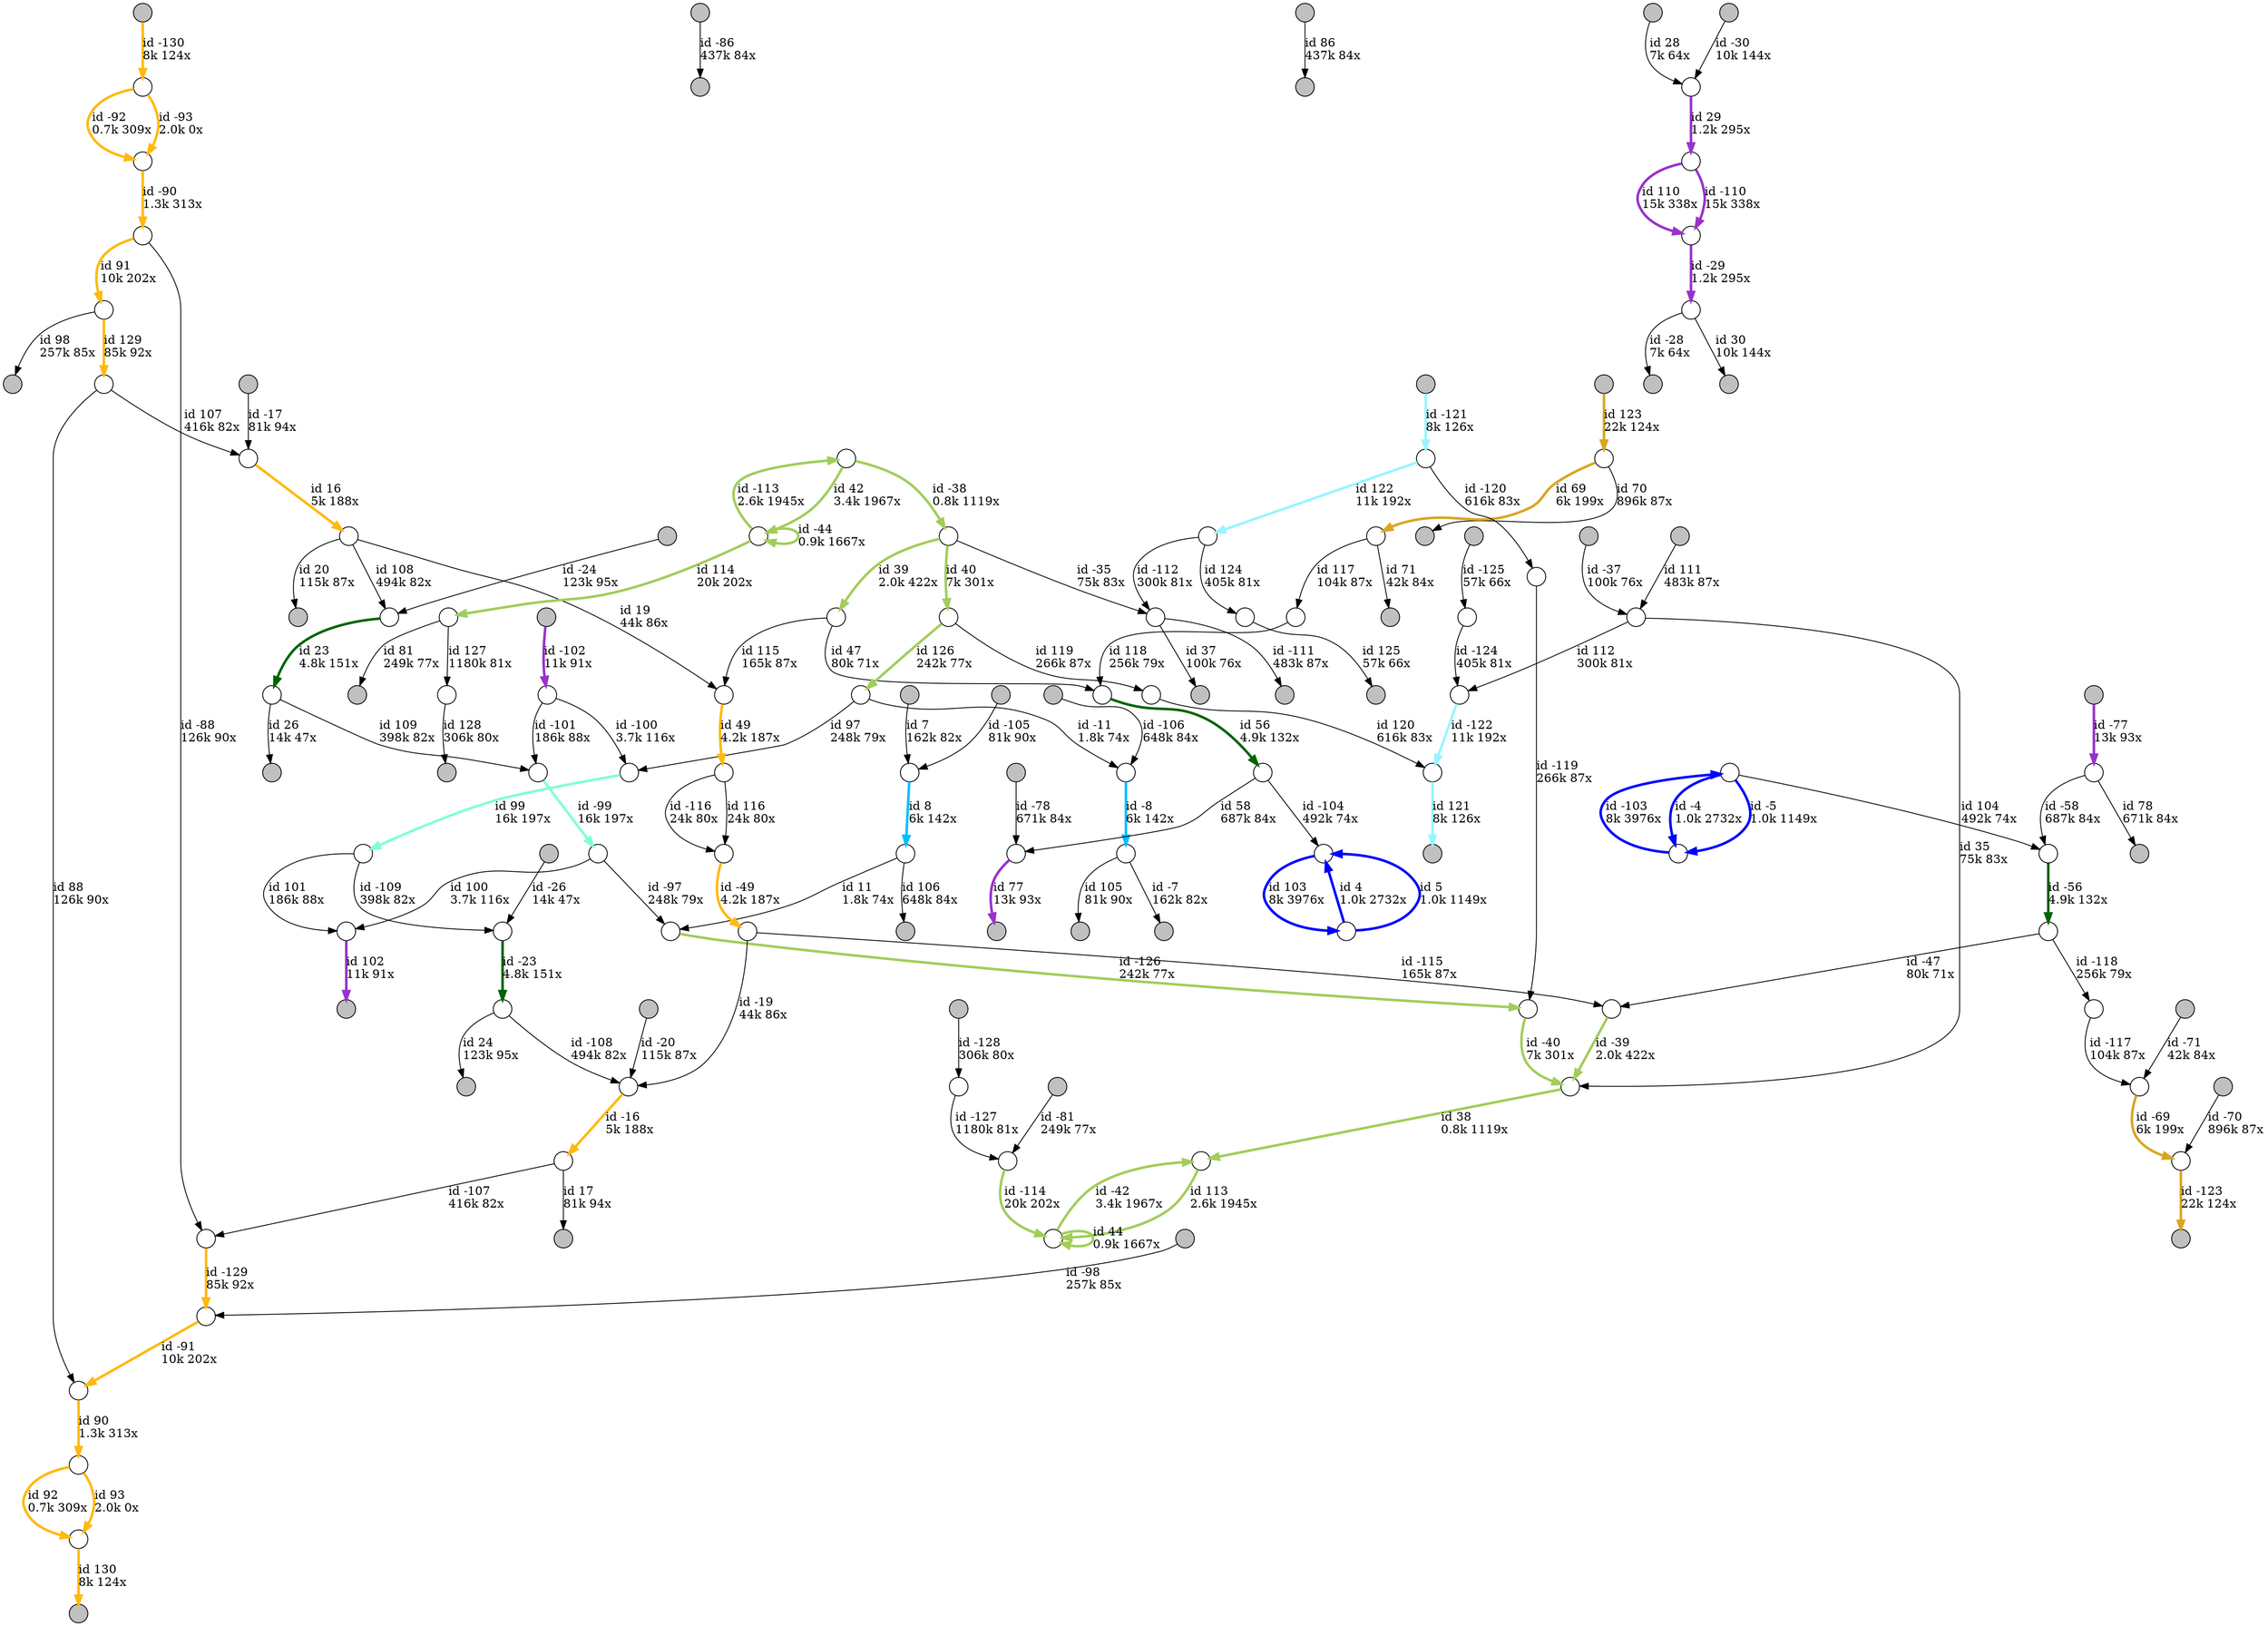 digraph {
nodesep = 0.5;
node [shape = circle, label = "", height = 0.3];
"0" [style = "filled", fillcolor = "grey"];
"1" [style = "filled", fillcolor = "grey"];
"2" [style = "filled", fillcolor = "grey"];
"3" [style = "filled", fillcolor = "grey"];
"4" [style = "filled", fillcolor = "grey"];
"5" [style = "filled", fillcolor = "grey"];
"6" [style = "filled", fillcolor = "grey"];
"7" [style = "filled", fillcolor = "grey"];
"8" [style = "filled", fillcolor = "grey"];
"9" [style = "filled", fillcolor = "grey"];
"10" [style = "filled", fillcolor = "grey"];
"11" [style = "filled", fillcolor = "grey"];
"12" [style = "filled", fillcolor = "grey"];
"13" [style = "filled", fillcolor = "grey"];
"14" [style = "filled", fillcolor = "grey"];
"15" [style = "filled", fillcolor = "grey"];
"16" [style = "filled", fillcolor = "grey"];
"17" [style = "filled", fillcolor = "grey"];
"18" [style = "filled", fillcolor = "grey"];
"19" [style = "filled", fillcolor = "grey"];
"20" [style = "filled", fillcolor = "grey"];
"21" [style = "filled", fillcolor = "grey"];
"22" [style = "filled", fillcolor = "grey"];
"23" [style = "filled", fillcolor = "grey"];
"24" [style = "filled", fillcolor = "grey"];
"25" [style = "filled", fillcolor = "grey"];
"26" [style = "filled", fillcolor = "grey"];
"27" [style = "filled", fillcolor = "grey"];
"28" [style = "filled", fillcolor = "grey"];
"29" [style = "filled", fillcolor = "grey"];
"30" [style = "filled", fillcolor = "grey"];
"31" [style = "filled", fillcolor = "grey"];
"32" [style = "filled", fillcolor = "grey"];
"33" [style = "filled", fillcolor = "grey"];
"34" [style = "filled", fillcolor = "grey"];
"35" [style = "filled", fillcolor = "grey"];
"36" [style = "filled", fillcolor = "grey"];
"37" [style = "filled", fillcolor = "grey"];
"38" [style = "filled", fillcolor = "grey"];
"39" [style = "filled", fillcolor = "grey"];
"40" [style = "filled", fillcolor = "grey"];
"41" [style = "filled", fillcolor = "grey"];
"42" [style = "filled", fillcolor = "grey"];
"43" [style = "filled", fillcolor = "grey"];
"44" [style = "filled", fillcolor = "grey"];
"45" [style = "filled", fillcolor = "grey"];
"46" [style = "filled", fillcolor = "grey"];
"47" [style = "filled", fillcolor = "grey"];
"48" [style = "filled", fillcolor = "grey"];
"49" [style = "filled", fillcolor = "grey"];
"50" -> "51" [label = "id 4\l1.0k 2732x", color = "blue" , penwidth = 3] ;
"52" -> "53" [label = "id -4\l1.0k 2732x", color = "blue" , penwidth = 3] ;
"50" -> "51" [label = "id 5\l1.0k 1149x", color = "blue" , penwidth = 3] ;
"52" -> "53" [label = "id -5\l1.0k 1149x", color = "blue" , penwidth = 3] ;
"44" -> "54" [label = "id 7\l162k 82x", color = "black"] ;
"55" -> "49" [label = "id -7\l162k 82x", color = "black"] ;
"54" -> "56" [label = "id 8\l6k 142x", color = "deepskyblue1" , penwidth = 3] ;
"57" -> "55" [label = "id -8\l6k 142x", color = "deepskyblue1" , penwidth = 3] ;
"56" -> "58" [label = "id 11\l1.8k 74x", color = "black"] ;
"59" -> "57" [label = "id -11\l1.8k 74x", color = "black"] ;
"60" -> "61" [label = "id 16\l5k 188x", color = "darkgoldenrod1" , penwidth = 3] ;
"62" -> "63" [label = "id -16\l5k 188x", color = "darkgoldenrod1" , penwidth = 3] ;
"63" -> "33" [label = "id 17\l81k 94x", color = "black"] ;
"38" -> "60" [label = "id -17\l81k 94x", color = "black"] ;
"61" -> "64" [label = "id 19\l44k 86x", color = "black"] ;
"65" -> "62" [label = "id -19\l44k 86x", color = "black"] ;
"61" -> "0" [label = "id 20\l115k 87x", color = "black"] ;
"46" -> "62" [label = "id -20\l115k 87x", color = "black"] ;
"66" -> "67" [label = "id 23\l4.8k 151x", color = "darkgreen" , penwidth = 3] ;
"68" -> "69" [label = "id -23\l4.8k 151x", color = "darkgreen" , penwidth = 3] ;
"69" -> "2" [label = "id 24\l123k 95x", color = "black"] ;
"1" -> "66" [label = "id -24\l123k 95x", color = "black"] ;
"67" -> "9" [label = "id 26\l14k 47x", color = "black"] ;
"10" -> "68" [label = "id -26\l14k 47x", color = "black"] ;
"39" -> "70" [label = "id 28\l7k 64x", color = "black"] ;
"71" -> "35" [label = "id -28\l7k 64x", color = "black"] ;
"70" -> "72" [label = "id 29\l1.2k 295x", color = "darkorchid" , penwidth = 3] ;
"73" -> "71" [label = "id -29\l1.2k 295x", color = "darkorchid" , penwidth = 3] ;
"71" -> "48" [label = "id 30\l10k 144x", color = "black"] ;
"42" -> "70" [label = "id -30\l10k 144x", color = "black"] ;
"74" -> "75" [label = "id 35\l75k 83x", color = "black"] ;
"76" -> "77" [label = "id -35\l75k 83x", color = "black"] ;
"77" -> "18" [label = "id 37\l100k 76x", color = "black"] ;
"19" -> "74" [label = "id -37\l100k 76x", color = "black"] ;
"75" -> "78" [label = "id 38\l0.8k 1119x", color = "darkolivegreen3" , penwidth = 3] ;
"79" -> "76" [label = "id -38\l0.8k 1119x", color = "darkolivegreen3" , penwidth = 3] ;
"76" -> "80" [label = "id 39\l2.0k 422x", color = "darkolivegreen3" , penwidth = 3] ;
"81" -> "75" [label = "id -39\l2.0k 422x", color = "darkolivegreen3" , penwidth = 3] ;
"76" -> "82" [label = "id 40\l7k 301x", color = "darkolivegreen3" , penwidth = 3] ;
"83" -> "75" [label = "id -40\l7k 301x", color = "darkolivegreen3" , penwidth = 3] ;
"79" -> "84" [label = "id 42\l3.4k 1967x", color = "darkolivegreen3" , penwidth = 3] ;
"85" -> "78" [label = "id -42\l3.4k 1967x", color = "darkolivegreen3" , penwidth = 3] ;
"85" -> "85" [label = "id 44\l0.9k 1667x", color = "darkolivegreen3" , penwidth = 3] ;
"84" -> "84" [label = "id -44\l0.9k 1667x", color = "darkolivegreen3" , penwidth = 3] ;
"80" -> "86" [label = "id 47\l80k 71x", color = "black"] ;
"87" -> "81" [label = "id -47\l80k 71x", color = "black"] ;
"64" -> "88" [label = "id 49\l4.2k 187x", color = "darkgoldenrod1" , penwidth = 3] ;
"89" -> "65" [label = "id -49\l4.2k 187x", color = "darkgoldenrod1" , penwidth = 3] ;
"86" -> "90" [label = "id 56\l4.9k 132x", color = "darkgreen" , penwidth = 3] ;
"91" -> "87" [label = "id -56\l4.9k 132x", color = "darkgreen" , penwidth = 3] ;
"90" -> "92" [label = "id 58\l687k 84x", color = "black"] ;
"93" -> "91" [label = "id -58\l687k 84x", color = "black"] ;
"94" -> "95" [label = "id 69\l6k 199x", color = "goldenrod" , penwidth = 3] ;
"96" -> "97" [label = "id -69\l6k 199x", color = "goldenrod" , penwidth = 3] ;
"94" -> "15" [label = "id 70\l896k 87x", color = "black"] ;
"5" -> "97" [label = "id -70\l896k 87x", color = "black"] ;
"95" -> "14" [label = "id 71\l42k 84x", color = "black"] ;
"26" -> "96" [label = "id -71\l42k 84x", color = "black"] ;
"92" -> "21" [label = "id 77\l13k 93x", color = "darkorchid" , penwidth = 3] ;
"41" -> "93" [label = "id -77\l13k 93x", color = "darkorchid" , penwidth = 3] ;
"93" -> "12" [label = "id 78\l671k 84x", color = "black"] ;
"45" -> "92" [label = "id -78\l671k 84x", color = "black"] ;
"98" -> "32" [label = "id 81\l249k 77x", color = "black"] ;
"36" -> "99" [label = "id -81\l249k 77x", color = "black"] ;
"17" -> "23" [label = "id 86\l437k 84x", color = "black"] ;
"28" -> "16" [label = "id -86\l437k 84x", color = "black"] ;
"100" -> "101" [label = "id 88\l126k 90x", color = "black"] ;
"102" -> "103" [label = "id -88\l126k 90x", color = "black"] ;
"101" -> "104" [label = "id 90\l1.3k 313x", color = "darkgoldenrod1" , penwidth = 3] ;
"105" -> "102" [label = "id -90\l1.3k 313x", color = "darkgoldenrod1" , penwidth = 3] ;
"102" -> "106" [label = "id 91\l10k 202x", color = "darkgoldenrod1" , penwidth = 3] ;
"107" -> "101" [label = "id -91\l10k 202x", color = "darkgoldenrod1" , penwidth = 3] ;
"104" -> "108" [label = "id 92\l0.7k 309x", color = "darkgoldenrod1" , penwidth = 3] ;
"109" -> "105" [label = "id -92\l0.7k 309x", color = "darkgoldenrod1" , penwidth = 3] ;
"104" -> "108" [label = "id 93\l2.0k 0x", color = "darkgoldenrod1" , penwidth = 3] ;
"109" -> "105" [label = "id -93\l2.0k 0x", color = "darkgoldenrod1" , penwidth = 3] ;
"59" -> "110" [label = "id 97\l248k 79x", color = "black"] ;
"111" -> "58" [label = "id -97\l248k 79x", color = "black"] ;
"106" -> "30" [label = "id 98\l257k 85x", color = "black"] ;
"29" -> "107" [label = "id -98\l257k 85x", color = "black"] ;
"110" -> "112" [label = "id 99\l16k 197x", color = "aquamarine1" , penwidth = 3] ;
"113" -> "111" [label = "id -99\l16k 197x", color = "aquamarine1" , penwidth = 3] ;
"111" -> "114" [label = "id 100\l3.7k 116x", color = "black"] ;
"115" -> "110" [label = "id -100\l3.7k 116x", color = "black"] ;
"112" -> "114" [label = "id 101\l186k 88x", color = "black"] ;
"115" -> "113" [label = "id -101\l186k 88x", color = "black"] ;
"114" -> "7" [label = "id 102\l11k 91x", color = "darkorchid" , penwidth = 3] ;
"6" -> "115" [label = "id -102\l11k 91x", color = "darkorchid" , penwidth = 3] ;
"51" -> "50" [label = "id 103\l8k 3976x", color = "blue" , penwidth = 3] ;
"53" -> "52" [label = "id -103\l8k 3976x", color = "blue" , penwidth = 3] ;
"52" -> "91" [label = "id 104\l492k 74x", color = "black"] ;
"90" -> "51" [label = "id -104\l492k 74x", color = "black"] ;
"55" -> "22" [label = "id 105\l81k 90x", color = "black"] ;
"40" -> "54" [label = "id -105\l81k 90x", color = "black"] ;
"56" -> "34" [label = "id 106\l648k 84x", color = "black"] ;
"43" -> "57" [label = "id -106\l648k 84x", color = "black"] ;
"100" -> "60" [label = "id 107\l416k 82x", color = "black"] ;
"63" -> "103" [label = "id -107\l416k 82x", color = "black"] ;
"61" -> "66" [label = "id 108\l494k 82x", color = "black"] ;
"69" -> "62" [label = "id -108\l494k 82x", color = "black"] ;
"67" -> "113" [label = "id 109\l398k 82x", color = "black"] ;
"112" -> "68" [label = "id -109\l398k 82x", color = "black"] ;
"72" -> "73" [label = "id 110\l15k 338x", color = "darkorchid" , penwidth = 3] ;
"72" -> "73" [label = "id -110\l15k 338x", color = "darkorchid" , penwidth = 3] ;
"27" -> "74" [label = "id 111\l483k 87x", color = "black"] ;
"77" -> "47" [label = "id -111\l483k 87x", color = "black"] ;
"74" -> "116" [label = "id 112\l300k 81x", color = "black"] ;
"117" -> "77" [label = "id -112\l300k 81x", color = "black"] ;
"78" -> "85" [label = "id 113\l2.6k 1945x", color = "darkolivegreen3" , penwidth = 3] ;
"84" -> "79" [label = "id -113\l2.6k 1945x", color = "darkolivegreen3" , penwidth = 3] ;
"84" -> "98" [label = "id 114\l20k 202x", color = "darkolivegreen3" , penwidth = 3] ;
"99" -> "85" [label = "id -114\l20k 202x", color = "darkolivegreen3" , penwidth = 3] ;
"80" -> "64" [label = "id 115\l165k 87x", color = "black"] ;
"65" -> "81" [label = "id -115\l165k 87x", color = "black"] ;
"88" -> "89" [label = "id 116\l24k 80x", color = "black"] ;
"88" -> "89" [label = "id -116\l24k 80x", color = "black"] ;
"95" -> "118" [label = "id 117\l104k 87x", color = "black"] ;
"119" -> "96" [label = "id -117\l104k 87x", color = "black"] ;
"118" -> "86" [label = "id 118\l256k 79x", color = "black"] ;
"87" -> "119" [label = "id -118\l256k 79x", color = "black"] ;
"82" -> "120" [label = "id 119\l266k 87x", color = "black"] ;
"121" -> "83" [label = "id -119\l266k 87x", color = "black"] ;
"120" -> "122" [label = "id 120\l616k 83x", color = "black"] ;
"123" -> "121" [label = "id -120\l616k 83x", color = "black"] ;
"122" -> "25" [label = "id 121\l8k 126x", color = "cadetblue1" , penwidth = 3] ;
"24" -> "123" [label = "id -121\l8k 126x", color = "cadetblue1" , penwidth = 3] ;
"123" -> "117" [label = "id 122\l11k 192x", color = "cadetblue1" , penwidth = 3] ;
"116" -> "122" [label = "id -122\l11k 192x", color = "cadetblue1" , penwidth = 3] ;
"37" -> "94" [label = "id 123\l22k 124x", color = "goldenrod" , penwidth = 3] ;
"97" -> "4" [label = "id -123\l22k 124x", color = "goldenrod" , penwidth = 3] ;
"117" -> "124" [label = "id 124\l405k 81x", color = "black"] ;
"125" -> "116" [label = "id -124\l405k 81x", color = "black"] ;
"124" -> "11" [label = "id 125\l57k 66x", color = "black"] ;
"13" -> "125" [label = "id -125\l57k 66x", color = "black"] ;
"82" -> "59" [label = "id 126\l242k 77x", color = "darkolivegreen3" , penwidth = 3] ;
"58" -> "83" [label = "id -126\l242k 77x", color = "darkolivegreen3" , penwidth = 3] ;
"98" -> "126" [label = "id 127\l1180k 81x", color = "black"] ;
"127" -> "99" [label = "id -127\l1180k 81x", color = "black"] ;
"126" -> "3" [label = "id 128\l306k 80x", color = "black"] ;
"31" -> "127" [label = "id -128\l306k 80x", color = "black"] ;
"106" -> "100" [label = "id 129\l85k 92x", color = "darkgoldenrod1" , penwidth = 3] ;
"103" -> "107" [label = "id -129\l85k 92x", color = "darkgoldenrod1" , penwidth = 3] ;
"108" -> "8" [label = "id 130\l8k 124x", color = "darkgoldenrod1" , penwidth = 3] ;
"20" -> "109" [label = "id -130\l8k 124x", color = "darkgoldenrod1" , penwidth = 3] ;
}
